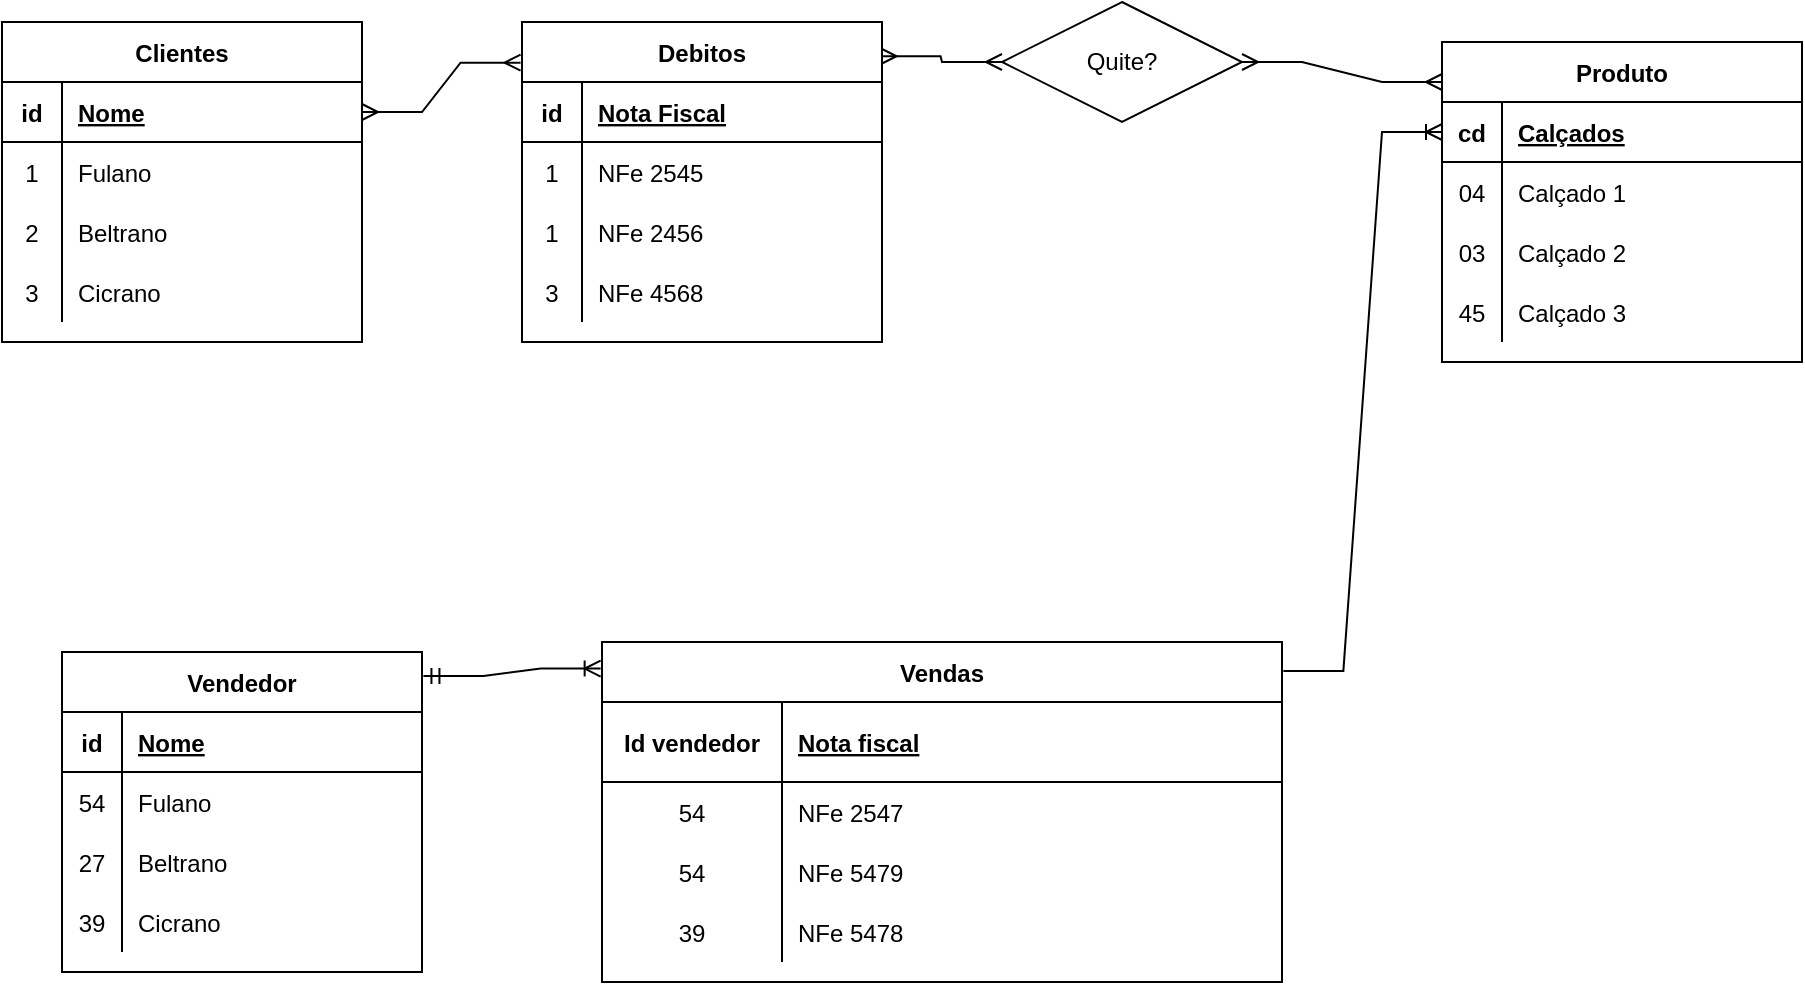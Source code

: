 <mxfile version="20.5.1" type="github">
  <diagram id="WYwnJKlAw6gly9aWd79y" name="Página-1">
    <mxGraphModel dx="1230" dy="533" grid="1" gridSize="10" guides="1" tooltips="1" connect="1" arrows="1" fold="1" page="1" pageScale="1" pageWidth="827" pageHeight="1169" math="0" shadow="0">
      <root>
        <mxCell id="0" />
        <mxCell id="1" parent="0" />
        <mxCell id="LHQhdhwu8JI_TewGK92H-54" value="" style="edgeStyle=entityRelationEdgeStyle;fontSize=12;html=1;endArrow=ERmany;startArrow=ERmany;rounded=0;entryX=0;entryY=0.5;entryDx=0;entryDy=0;exitX=0.996;exitY=0.107;exitDx=0;exitDy=0;exitPerimeter=0;" edge="1" parent="1" source="LHQhdhwu8JI_TewGK92H-63" target="LHQhdhwu8JI_TewGK92H-57">
          <mxGeometry width="100" height="100" relative="1" as="geometry">
            <mxPoint x="420" y="140" as="sourcePoint" />
            <mxPoint x="400" y="210" as="targetPoint" />
          </mxGeometry>
        </mxCell>
        <mxCell id="LHQhdhwu8JI_TewGK92H-55" value="" style="edgeStyle=entityRelationEdgeStyle;fontSize=12;html=1;endArrow=ERmany;startArrow=ERmany;rounded=0;entryX=-0.004;entryY=0.127;entryDx=0;entryDy=0;entryPerimeter=0;" edge="1" parent="1" source="LHQhdhwu8JI_TewGK92H-77" target="LHQhdhwu8JI_TewGK92H-63">
          <mxGeometry width="100" height="100" relative="1" as="geometry">
            <mxPoint x="193.2" y="153.99" as="sourcePoint" />
            <mxPoint x="280" y="150" as="targetPoint" />
          </mxGeometry>
        </mxCell>
        <mxCell id="LHQhdhwu8JI_TewGK92H-57" value="Quite?" style="shape=rhombus;perimeter=rhombusPerimeter;whiteSpace=wrap;html=1;align=center;" vertex="1" parent="1">
          <mxGeometry x="510" y="100" width="120" height="60" as="geometry" />
        </mxCell>
        <mxCell id="LHQhdhwu8JI_TewGK92H-58" value="" style="edgeStyle=entityRelationEdgeStyle;fontSize=12;html=1;endArrow=ERmany;startArrow=ERmany;rounded=0;exitX=1;exitY=0.5;exitDx=0;exitDy=0;" edge="1" parent="1" source="LHQhdhwu8JI_TewGK92H-57">
          <mxGeometry width="100" height="100" relative="1" as="geometry">
            <mxPoint x="360" y="400" as="sourcePoint" />
            <mxPoint x="730" y="140" as="targetPoint" />
          </mxGeometry>
        </mxCell>
        <mxCell id="LHQhdhwu8JI_TewGK92H-59" value="" style="edgeStyle=entityRelationEdgeStyle;fontSize=12;html=1;endArrow=ERoneToMany;rounded=0;entryX=0;entryY=0.5;entryDx=0;entryDy=0;exitX=1.002;exitY=0.085;exitDx=0;exitDy=0;exitPerimeter=0;" edge="1" parent="1" source="LHQhdhwu8JI_TewGK92H-103" target="LHQhdhwu8JI_TewGK92H-130">
          <mxGeometry width="100" height="100" relative="1" as="geometry">
            <mxPoint x="500" y="350" as="sourcePoint" />
            <mxPoint x="700" y="160" as="targetPoint" />
          </mxGeometry>
        </mxCell>
        <mxCell id="LHQhdhwu8JI_TewGK92H-62" value="" style="edgeStyle=entityRelationEdgeStyle;fontSize=12;html=1;endArrow=ERoneToMany;startArrow=ERmandOne;rounded=0;entryX=-0.002;entryY=0.078;entryDx=0;entryDy=0;exitX=1.004;exitY=0.075;exitDx=0;exitDy=0;entryPerimeter=0;exitPerimeter=0;" edge="1" parent="1" source="LHQhdhwu8JI_TewGK92H-116" target="LHQhdhwu8JI_TewGK92H-103">
          <mxGeometry width="100" height="100" relative="1" as="geometry">
            <mxPoint x="240" y="440" as="sourcePoint" />
            <mxPoint x="400" y="360" as="targetPoint" />
          </mxGeometry>
        </mxCell>
        <mxCell id="LHQhdhwu8JI_TewGK92H-63" value="Debitos" style="shape=table;startSize=30;container=1;collapsible=1;childLayout=tableLayout;fixedRows=1;rowLines=0;fontStyle=1;align=center;resizeLast=1;" vertex="1" parent="1">
          <mxGeometry x="270" y="110" width="180" height="160" as="geometry" />
        </mxCell>
        <mxCell id="LHQhdhwu8JI_TewGK92H-64" value="" style="shape=tableRow;horizontal=0;startSize=0;swimlaneHead=0;swimlaneBody=0;fillColor=none;collapsible=0;dropTarget=0;points=[[0,0.5],[1,0.5]];portConstraint=eastwest;top=0;left=0;right=0;bottom=1;" vertex="1" parent="LHQhdhwu8JI_TewGK92H-63">
          <mxGeometry y="30" width="180" height="30" as="geometry" />
        </mxCell>
        <mxCell id="LHQhdhwu8JI_TewGK92H-65" value="id" style="shape=partialRectangle;connectable=0;fillColor=none;top=0;left=0;bottom=0;right=0;fontStyle=1;overflow=hidden;" vertex="1" parent="LHQhdhwu8JI_TewGK92H-64">
          <mxGeometry width="30" height="30" as="geometry">
            <mxRectangle width="30" height="30" as="alternateBounds" />
          </mxGeometry>
        </mxCell>
        <mxCell id="LHQhdhwu8JI_TewGK92H-66" value="Nota Fiscal" style="shape=partialRectangle;connectable=0;fillColor=none;top=0;left=0;bottom=0;right=0;align=left;spacingLeft=6;fontStyle=5;overflow=hidden;" vertex="1" parent="LHQhdhwu8JI_TewGK92H-64">
          <mxGeometry x="30" width="150" height="30" as="geometry">
            <mxRectangle width="150" height="30" as="alternateBounds" />
          </mxGeometry>
        </mxCell>
        <mxCell id="LHQhdhwu8JI_TewGK92H-67" value="" style="shape=tableRow;horizontal=0;startSize=0;swimlaneHead=0;swimlaneBody=0;fillColor=none;collapsible=0;dropTarget=0;points=[[0,0.5],[1,0.5]];portConstraint=eastwest;top=0;left=0;right=0;bottom=0;" vertex="1" parent="LHQhdhwu8JI_TewGK92H-63">
          <mxGeometry y="60" width="180" height="30" as="geometry" />
        </mxCell>
        <mxCell id="LHQhdhwu8JI_TewGK92H-68" value="1" style="shape=partialRectangle;connectable=0;fillColor=none;top=0;left=0;bottom=0;right=0;editable=1;overflow=hidden;" vertex="1" parent="LHQhdhwu8JI_TewGK92H-67">
          <mxGeometry width="30" height="30" as="geometry">
            <mxRectangle width="30" height="30" as="alternateBounds" />
          </mxGeometry>
        </mxCell>
        <mxCell id="LHQhdhwu8JI_TewGK92H-69" value="NFe 2545" style="shape=partialRectangle;connectable=0;fillColor=none;top=0;left=0;bottom=0;right=0;align=left;spacingLeft=6;overflow=hidden;" vertex="1" parent="LHQhdhwu8JI_TewGK92H-67">
          <mxGeometry x="30" width="150" height="30" as="geometry">
            <mxRectangle width="150" height="30" as="alternateBounds" />
          </mxGeometry>
        </mxCell>
        <mxCell id="LHQhdhwu8JI_TewGK92H-70" value="" style="shape=tableRow;horizontal=0;startSize=0;swimlaneHead=0;swimlaneBody=0;fillColor=none;collapsible=0;dropTarget=0;points=[[0,0.5],[1,0.5]];portConstraint=eastwest;top=0;left=0;right=0;bottom=0;" vertex="1" parent="LHQhdhwu8JI_TewGK92H-63">
          <mxGeometry y="90" width="180" height="30" as="geometry" />
        </mxCell>
        <mxCell id="LHQhdhwu8JI_TewGK92H-71" value="1" style="shape=partialRectangle;connectable=0;fillColor=none;top=0;left=0;bottom=0;right=0;editable=1;overflow=hidden;" vertex="1" parent="LHQhdhwu8JI_TewGK92H-70">
          <mxGeometry width="30" height="30" as="geometry">
            <mxRectangle width="30" height="30" as="alternateBounds" />
          </mxGeometry>
        </mxCell>
        <mxCell id="LHQhdhwu8JI_TewGK92H-72" value="NFe 2456" style="shape=partialRectangle;connectable=0;fillColor=none;top=0;left=0;bottom=0;right=0;align=left;spacingLeft=6;overflow=hidden;" vertex="1" parent="LHQhdhwu8JI_TewGK92H-70">
          <mxGeometry x="30" width="150" height="30" as="geometry">
            <mxRectangle width="150" height="30" as="alternateBounds" />
          </mxGeometry>
        </mxCell>
        <mxCell id="LHQhdhwu8JI_TewGK92H-73" value="" style="shape=tableRow;horizontal=0;startSize=0;swimlaneHead=0;swimlaneBody=0;fillColor=none;collapsible=0;dropTarget=0;points=[[0,0.5],[1,0.5]];portConstraint=eastwest;top=0;left=0;right=0;bottom=0;" vertex="1" parent="LHQhdhwu8JI_TewGK92H-63">
          <mxGeometry y="120" width="180" height="30" as="geometry" />
        </mxCell>
        <mxCell id="LHQhdhwu8JI_TewGK92H-74" value="3" style="shape=partialRectangle;connectable=0;fillColor=none;top=0;left=0;bottom=0;right=0;editable=1;overflow=hidden;" vertex="1" parent="LHQhdhwu8JI_TewGK92H-73">
          <mxGeometry width="30" height="30" as="geometry">
            <mxRectangle width="30" height="30" as="alternateBounds" />
          </mxGeometry>
        </mxCell>
        <mxCell id="LHQhdhwu8JI_TewGK92H-75" value="NFe 4568" style="shape=partialRectangle;connectable=0;fillColor=none;top=0;left=0;bottom=0;right=0;align=left;spacingLeft=6;overflow=hidden;" vertex="1" parent="LHQhdhwu8JI_TewGK92H-73">
          <mxGeometry x="30" width="150" height="30" as="geometry">
            <mxRectangle width="150" height="30" as="alternateBounds" />
          </mxGeometry>
        </mxCell>
        <mxCell id="LHQhdhwu8JI_TewGK92H-76" value="Clientes" style="shape=table;startSize=30;container=1;collapsible=1;childLayout=tableLayout;fixedRows=1;rowLines=0;fontStyle=1;align=center;resizeLast=1;" vertex="1" parent="1">
          <mxGeometry x="10" y="110" width="180" height="160" as="geometry" />
        </mxCell>
        <mxCell id="LHQhdhwu8JI_TewGK92H-77" value="" style="shape=tableRow;horizontal=0;startSize=0;swimlaneHead=0;swimlaneBody=0;fillColor=none;collapsible=0;dropTarget=0;points=[[0,0.5],[1,0.5]];portConstraint=eastwest;top=0;left=0;right=0;bottom=1;" vertex="1" parent="LHQhdhwu8JI_TewGK92H-76">
          <mxGeometry y="30" width="180" height="30" as="geometry" />
        </mxCell>
        <mxCell id="LHQhdhwu8JI_TewGK92H-78" value="id" style="shape=partialRectangle;connectable=0;fillColor=none;top=0;left=0;bottom=0;right=0;fontStyle=1;overflow=hidden;" vertex="1" parent="LHQhdhwu8JI_TewGK92H-77">
          <mxGeometry width="30" height="30" as="geometry">
            <mxRectangle width="30" height="30" as="alternateBounds" />
          </mxGeometry>
        </mxCell>
        <mxCell id="LHQhdhwu8JI_TewGK92H-79" value="Nome" style="shape=partialRectangle;connectable=0;fillColor=none;top=0;left=0;bottom=0;right=0;align=left;spacingLeft=6;fontStyle=5;overflow=hidden;" vertex="1" parent="LHQhdhwu8JI_TewGK92H-77">
          <mxGeometry x="30" width="150" height="30" as="geometry">
            <mxRectangle width="150" height="30" as="alternateBounds" />
          </mxGeometry>
        </mxCell>
        <mxCell id="LHQhdhwu8JI_TewGK92H-80" value="" style="shape=tableRow;horizontal=0;startSize=0;swimlaneHead=0;swimlaneBody=0;fillColor=none;collapsible=0;dropTarget=0;points=[[0,0.5],[1,0.5]];portConstraint=eastwest;top=0;left=0;right=0;bottom=0;" vertex="1" parent="LHQhdhwu8JI_TewGK92H-76">
          <mxGeometry y="60" width="180" height="30" as="geometry" />
        </mxCell>
        <mxCell id="LHQhdhwu8JI_TewGK92H-81" value="1" style="shape=partialRectangle;connectable=0;fillColor=none;top=0;left=0;bottom=0;right=0;editable=1;overflow=hidden;" vertex="1" parent="LHQhdhwu8JI_TewGK92H-80">
          <mxGeometry width="30" height="30" as="geometry">
            <mxRectangle width="30" height="30" as="alternateBounds" />
          </mxGeometry>
        </mxCell>
        <mxCell id="LHQhdhwu8JI_TewGK92H-82" value="Fulano" style="shape=partialRectangle;connectable=0;fillColor=none;top=0;left=0;bottom=0;right=0;align=left;spacingLeft=6;overflow=hidden;" vertex="1" parent="LHQhdhwu8JI_TewGK92H-80">
          <mxGeometry x="30" width="150" height="30" as="geometry">
            <mxRectangle width="150" height="30" as="alternateBounds" />
          </mxGeometry>
        </mxCell>
        <mxCell id="LHQhdhwu8JI_TewGK92H-83" value="" style="shape=tableRow;horizontal=0;startSize=0;swimlaneHead=0;swimlaneBody=0;fillColor=none;collapsible=0;dropTarget=0;points=[[0,0.5],[1,0.5]];portConstraint=eastwest;top=0;left=0;right=0;bottom=0;" vertex="1" parent="LHQhdhwu8JI_TewGK92H-76">
          <mxGeometry y="90" width="180" height="30" as="geometry" />
        </mxCell>
        <mxCell id="LHQhdhwu8JI_TewGK92H-84" value="2" style="shape=partialRectangle;connectable=0;fillColor=none;top=0;left=0;bottom=0;right=0;editable=1;overflow=hidden;" vertex="1" parent="LHQhdhwu8JI_TewGK92H-83">
          <mxGeometry width="30" height="30" as="geometry">
            <mxRectangle width="30" height="30" as="alternateBounds" />
          </mxGeometry>
        </mxCell>
        <mxCell id="LHQhdhwu8JI_TewGK92H-85" value="Beltrano" style="shape=partialRectangle;connectable=0;fillColor=none;top=0;left=0;bottom=0;right=0;align=left;spacingLeft=6;overflow=hidden;" vertex="1" parent="LHQhdhwu8JI_TewGK92H-83">
          <mxGeometry x="30" width="150" height="30" as="geometry">
            <mxRectangle width="150" height="30" as="alternateBounds" />
          </mxGeometry>
        </mxCell>
        <mxCell id="LHQhdhwu8JI_TewGK92H-86" value="" style="shape=tableRow;horizontal=0;startSize=0;swimlaneHead=0;swimlaneBody=0;fillColor=none;collapsible=0;dropTarget=0;points=[[0,0.5],[1,0.5]];portConstraint=eastwest;top=0;left=0;right=0;bottom=0;" vertex="1" parent="LHQhdhwu8JI_TewGK92H-76">
          <mxGeometry y="120" width="180" height="30" as="geometry" />
        </mxCell>
        <mxCell id="LHQhdhwu8JI_TewGK92H-87" value="3" style="shape=partialRectangle;connectable=0;fillColor=none;top=0;left=0;bottom=0;right=0;editable=1;overflow=hidden;" vertex="1" parent="LHQhdhwu8JI_TewGK92H-86">
          <mxGeometry width="30" height="30" as="geometry">
            <mxRectangle width="30" height="30" as="alternateBounds" />
          </mxGeometry>
        </mxCell>
        <mxCell id="LHQhdhwu8JI_TewGK92H-88" value="Cicrano" style="shape=partialRectangle;connectable=0;fillColor=none;top=0;left=0;bottom=0;right=0;align=left;spacingLeft=6;overflow=hidden;" vertex="1" parent="LHQhdhwu8JI_TewGK92H-86">
          <mxGeometry x="30" width="150" height="30" as="geometry">
            <mxRectangle width="150" height="30" as="alternateBounds" />
          </mxGeometry>
        </mxCell>
        <mxCell id="LHQhdhwu8JI_TewGK92H-103" value="Vendas" style="shape=table;startSize=30;container=1;collapsible=1;childLayout=tableLayout;fixedRows=1;rowLines=0;fontStyle=1;align=center;resizeLast=1;" vertex="1" parent="1">
          <mxGeometry x="310" y="420" width="340" height="170" as="geometry" />
        </mxCell>
        <mxCell id="LHQhdhwu8JI_TewGK92H-104" value="" style="shape=tableRow;horizontal=0;startSize=0;swimlaneHead=0;swimlaneBody=0;fillColor=none;collapsible=0;dropTarget=0;points=[[0,0.5],[1,0.5]];portConstraint=eastwest;top=0;left=0;right=0;bottom=1;" vertex="1" parent="LHQhdhwu8JI_TewGK92H-103">
          <mxGeometry y="30" width="340" height="40" as="geometry" />
        </mxCell>
        <mxCell id="LHQhdhwu8JI_TewGK92H-105" value="Id vendedor" style="shape=partialRectangle;connectable=0;fillColor=none;top=0;left=0;bottom=0;right=0;fontStyle=1;overflow=hidden;" vertex="1" parent="LHQhdhwu8JI_TewGK92H-104">
          <mxGeometry width="90" height="40" as="geometry">
            <mxRectangle width="90" height="40" as="alternateBounds" />
          </mxGeometry>
        </mxCell>
        <mxCell id="LHQhdhwu8JI_TewGK92H-106" value="Nota fiscal" style="shape=partialRectangle;connectable=0;fillColor=none;top=0;left=0;bottom=0;right=0;align=left;spacingLeft=6;fontStyle=5;overflow=hidden;" vertex="1" parent="LHQhdhwu8JI_TewGK92H-104">
          <mxGeometry x="90" width="250" height="40" as="geometry">
            <mxRectangle width="250" height="40" as="alternateBounds" />
          </mxGeometry>
        </mxCell>
        <mxCell id="LHQhdhwu8JI_TewGK92H-107" value="" style="shape=tableRow;horizontal=0;startSize=0;swimlaneHead=0;swimlaneBody=0;fillColor=none;collapsible=0;dropTarget=0;points=[[0,0.5],[1,0.5]];portConstraint=eastwest;top=0;left=0;right=0;bottom=0;" vertex="1" parent="LHQhdhwu8JI_TewGK92H-103">
          <mxGeometry y="70" width="340" height="30" as="geometry" />
        </mxCell>
        <mxCell id="LHQhdhwu8JI_TewGK92H-108" value="54" style="shape=partialRectangle;connectable=0;fillColor=none;top=0;left=0;bottom=0;right=0;editable=1;overflow=hidden;" vertex="1" parent="LHQhdhwu8JI_TewGK92H-107">
          <mxGeometry width="90" height="30" as="geometry">
            <mxRectangle width="90" height="30" as="alternateBounds" />
          </mxGeometry>
        </mxCell>
        <mxCell id="LHQhdhwu8JI_TewGK92H-109" value="NFe 2547" style="shape=partialRectangle;connectable=0;fillColor=none;top=0;left=0;bottom=0;right=0;align=left;spacingLeft=6;overflow=hidden;" vertex="1" parent="LHQhdhwu8JI_TewGK92H-107">
          <mxGeometry x="90" width="250" height="30" as="geometry">
            <mxRectangle width="250" height="30" as="alternateBounds" />
          </mxGeometry>
        </mxCell>
        <mxCell id="LHQhdhwu8JI_TewGK92H-110" value="" style="shape=tableRow;horizontal=0;startSize=0;swimlaneHead=0;swimlaneBody=0;fillColor=none;collapsible=0;dropTarget=0;points=[[0,0.5],[1,0.5]];portConstraint=eastwest;top=0;left=0;right=0;bottom=0;" vertex="1" parent="LHQhdhwu8JI_TewGK92H-103">
          <mxGeometry y="100" width="340" height="30" as="geometry" />
        </mxCell>
        <mxCell id="LHQhdhwu8JI_TewGK92H-111" value="54" style="shape=partialRectangle;connectable=0;fillColor=none;top=0;left=0;bottom=0;right=0;editable=1;overflow=hidden;" vertex="1" parent="LHQhdhwu8JI_TewGK92H-110">
          <mxGeometry width="90" height="30" as="geometry">
            <mxRectangle width="90" height="30" as="alternateBounds" />
          </mxGeometry>
        </mxCell>
        <mxCell id="LHQhdhwu8JI_TewGK92H-112" value="NFe 5479" style="shape=partialRectangle;connectable=0;fillColor=none;top=0;left=0;bottom=0;right=0;align=left;spacingLeft=6;overflow=hidden;" vertex="1" parent="LHQhdhwu8JI_TewGK92H-110">
          <mxGeometry x="90" width="250" height="30" as="geometry">
            <mxRectangle width="250" height="30" as="alternateBounds" />
          </mxGeometry>
        </mxCell>
        <mxCell id="LHQhdhwu8JI_TewGK92H-113" value="" style="shape=tableRow;horizontal=0;startSize=0;swimlaneHead=0;swimlaneBody=0;fillColor=none;collapsible=0;dropTarget=0;points=[[0,0.5],[1,0.5]];portConstraint=eastwest;top=0;left=0;right=0;bottom=0;" vertex="1" parent="LHQhdhwu8JI_TewGK92H-103">
          <mxGeometry y="130" width="340" height="30" as="geometry" />
        </mxCell>
        <mxCell id="LHQhdhwu8JI_TewGK92H-114" value="39" style="shape=partialRectangle;connectable=0;fillColor=none;top=0;left=0;bottom=0;right=0;editable=1;overflow=hidden;" vertex="1" parent="LHQhdhwu8JI_TewGK92H-113">
          <mxGeometry width="90" height="30" as="geometry">
            <mxRectangle width="90" height="30" as="alternateBounds" />
          </mxGeometry>
        </mxCell>
        <mxCell id="LHQhdhwu8JI_TewGK92H-115" value="NFe 5478" style="shape=partialRectangle;connectable=0;fillColor=none;top=0;left=0;bottom=0;right=0;align=left;spacingLeft=6;overflow=hidden;" vertex="1" parent="LHQhdhwu8JI_TewGK92H-113">
          <mxGeometry x="90" width="250" height="30" as="geometry">
            <mxRectangle width="250" height="30" as="alternateBounds" />
          </mxGeometry>
        </mxCell>
        <mxCell id="LHQhdhwu8JI_TewGK92H-116" value="Vendedor" style="shape=table;startSize=30;container=1;collapsible=1;childLayout=tableLayout;fixedRows=1;rowLines=0;fontStyle=1;align=center;resizeLast=1;" vertex="1" parent="1">
          <mxGeometry x="40" y="425" width="180" height="160" as="geometry" />
        </mxCell>
        <mxCell id="LHQhdhwu8JI_TewGK92H-117" value="" style="shape=tableRow;horizontal=0;startSize=0;swimlaneHead=0;swimlaneBody=0;fillColor=none;collapsible=0;dropTarget=0;points=[[0,0.5],[1,0.5]];portConstraint=eastwest;top=0;left=0;right=0;bottom=1;" vertex="1" parent="LHQhdhwu8JI_TewGK92H-116">
          <mxGeometry y="30" width="180" height="30" as="geometry" />
        </mxCell>
        <mxCell id="LHQhdhwu8JI_TewGK92H-118" value="id" style="shape=partialRectangle;connectable=0;fillColor=none;top=0;left=0;bottom=0;right=0;fontStyle=1;overflow=hidden;" vertex="1" parent="LHQhdhwu8JI_TewGK92H-117">
          <mxGeometry width="30" height="30" as="geometry">
            <mxRectangle width="30" height="30" as="alternateBounds" />
          </mxGeometry>
        </mxCell>
        <mxCell id="LHQhdhwu8JI_TewGK92H-119" value="Nome" style="shape=partialRectangle;connectable=0;fillColor=none;top=0;left=0;bottom=0;right=0;align=left;spacingLeft=6;fontStyle=5;overflow=hidden;" vertex="1" parent="LHQhdhwu8JI_TewGK92H-117">
          <mxGeometry x="30" width="150" height="30" as="geometry">
            <mxRectangle width="150" height="30" as="alternateBounds" />
          </mxGeometry>
        </mxCell>
        <mxCell id="LHQhdhwu8JI_TewGK92H-120" value="" style="shape=tableRow;horizontal=0;startSize=0;swimlaneHead=0;swimlaneBody=0;fillColor=none;collapsible=0;dropTarget=0;points=[[0,0.5],[1,0.5]];portConstraint=eastwest;top=0;left=0;right=0;bottom=0;" vertex="1" parent="LHQhdhwu8JI_TewGK92H-116">
          <mxGeometry y="60" width="180" height="30" as="geometry" />
        </mxCell>
        <mxCell id="LHQhdhwu8JI_TewGK92H-121" value="54" style="shape=partialRectangle;connectable=0;fillColor=none;top=0;left=0;bottom=0;right=0;editable=1;overflow=hidden;" vertex="1" parent="LHQhdhwu8JI_TewGK92H-120">
          <mxGeometry width="30" height="30" as="geometry">
            <mxRectangle width="30" height="30" as="alternateBounds" />
          </mxGeometry>
        </mxCell>
        <mxCell id="LHQhdhwu8JI_TewGK92H-122" value="Fulano" style="shape=partialRectangle;connectable=0;fillColor=none;top=0;left=0;bottom=0;right=0;align=left;spacingLeft=6;overflow=hidden;" vertex="1" parent="LHQhdhwu8JI_TewGK92H-120">
          <mxGeometry x="30" width="150" height="30" as="geometry">
            <mxRectangle width="150" height="30" as="alternateBounds" />
          </mxGeometry>
        </mxCell>
        <mxCell id="LHQhdhwu8JI_TewGK92H-123" value="" style="shape=tableRow;horizontal=0;startSize=0;swimlaneHead=0;swimlaneBody=0;fillColor=none;collapsible=0;dropTarget=0;points=[[0,0.5],[1,0.5]];portConstraint=eastwest;top=0;left=0;right=0;bottom=0;" vertex="1" parent="LHQhdhwu8JI_TewGK92H-116">
          <mxGeometry y="90" width="180" height="30" as="geometry" />
        </mxCell>
        <mxCell id="LHQhdhwu8JI_TewGK92H-124" value="27" style="shape=partialRectangle;connectable=0;fillColor=none;top=0;left=0;bottom=0;right=0;editable=1;overflow=hidden;" vertex="1" parent="LHQhdhwu8JI_TewGK92H-123">
          <mxGeometry width="30" height="30" as="geometry">
            <mxRectangle width="30" height="30" as="alternateBounds" />
          </mxGeometry>
        </mxCell>
        <mxCell id="LHQhdhwu8JI_TewGK92H-125" value="Beltrano" style="shape=partialRectangle;connectable=0;fillColor=none;top=0;left=0;bottom=0;right=0;align=left;spacingLeft=6;overflow=hidden;" vertex="1" parent="LHQhdhwu8JI_TewGK92H-123">
          <mxGeometry x="30" width="150" height="30" as="geometry">
            <mxRectangle width="150" height="30" as="alternateBounds" />
          </mxGeometry>
        </mxCell>
        <mxCell id="LHQhdhwu8JI_TewGK92H-126" value="" style="shape=tableRow;horizontal=0;startSize=0;swimlaneHead=0;swimlaneBody=0;fillColor=none;collapsible=0;dropTarget=0;points=[[0,0.5],[1,0.5]];portConstraint=eastwest;top=0;left=0;right=0;bottom=0;" vertex="1" parent="LHQhdhwu8JI_TewGK92H-116">
          <mxGeometry y="120" width="180" height="30" as="geometry" />
        </mxCell>
        <mxCell id="LHQhdhwu8JI_TewGK92H-127" value="39" style="shape=partialRectangle;connectable=0;fillColor=none;top=0;left=0;bottom=0;right=0;editable=1;overflow=hidden;" vertex="1" parent="LHQhdhwu8JI_TewGK92H-126">
          <mxGeometry width="30" height="30" as="geometry">
            <mxRectangle width="30" height="30" as="alternateBounds" />
          </mxGeometry>
        </mxCell>
        <mxCell id="LHQhdhwu8JI_TewGK92H-128" value="Cicrano" style="shape=partialRectangle;connectable=0;fillColor=none;top=0;left=0;bottom=0;right=0;align=left;spacingLeft=6;overflow=hidden;" vertex="1" parent="LHQhdhwu8JI_TewGK92H-126">
          <mxGeometry x="30" width="150" height="30" as="geometry">
            <mxRectangle width="150" height="30" as="alternateBounds" />
          </mxGeometry>
        </mxCell>
        <mxCell id="LHQhdhwu8JI_TewGK92H-129" value="Produto" style="shape=table;startSize=30;container=1;collapsible=1;childLayout=tableLayout;fixedRows=1;rowLines=0;fontStyle=1;align=center;resizeLast=1;" vertex="1" parent="1">
          <mxGeometry x="730" y="120" width="180" height="160" as="geometry" />
        </mxCell>
        <mxCell id="LHQhdhwu8JI_TewGK92H-130" value="" style="shape=tableRow;horizontal=0;startSize=0;swimlaneHead=0;swimlaneBody=0;fillColor=none;collapsible=0;dropTarget=0;points=[[0,0.5],[1,0.5]];portConstraint=eastwest;top=0;left=0;right=0;bottom=1;" vertex="1" parent="LHQhdhwu8JI_TewGK92H-129">
          <mxGeometry y="30" width="180" height="30" as="geometry" />
        </mxCell>
        <mxCell id="LHQhdhwu8JI_TewGK92H-131" value="cd" style="shape=partialRectangle;connectable=0;fillColor=none;top=0;left=0;bottom=0;right=0;fontStyle=1;overflow=hidden;" vertex="1" parent="LHQhdhwu8JI_TewGK92H-130">
          <mxGeometry width="30" height="30" as="geometry">
            <mxRectangle width="30" height="30" as="alternateBounds" />
          </mxGeometry>
        </mxCell>
        <mxCell id="LHQhdhwu8JI_TewGK92H-132" value="Calçados" style="shape=partialRectangle;connectable=0;fillColor=none;top=0;left=0;bottom=0;right=0;align=left;spacingLeft=6;fontStyle=5;overflow=hidden;" vertex="1" parent="LHQhdhwu8JI_TewGK92H-130">
          <mxGeometry x="30" width="150" height="30" as="geometry">
            <mxRectangle width="150" height="30" as="alternateBounds" />
          </mxGeometry>
        </mxCell>
        <mxCell id="LHQhdhwu8JI_TewGK92H-133" value="" style="shape=tableRow;horizontal=0;startSize=0;swimlaneHead=0;swimlaneBody=0;fillColor=none;collapsible=0;dropTarget=0;points=[[0,0.5],[1,0.5]];portConstraint=eastwest;top=0;left=0;right=0;bottom=0;" vertex="1" parent="LHQhdhwu8JI_TewGK92H-129">
          <mxGeometry y="60" width="180" height="30" as="geometry" />
        </mxCell>
        <mxCell id="LHQhdhwu8JI_TewGK92H-134" value="04" style="shape=partialRectangle;connectable=0;fillColor=none;top=0;left=0;bottom=0;right=0;editable=1;overflow=hidden;" vertex="1" parent="LHQhdhwu8JI_TewGK92H-133">
          <mxGeometry width="30" height="30" as="geometry">
            <mxRectangle width="30" height="30" as="alternateBounds" />
          </mxGeometry>
        </mxCell>
        <mxCell id="LHQhdhwu8JI_TewGK92H-135" value="Calçado 1" style="shape=partialRectangle;connectable=0;fillColor=none;top=0;left=0;bottom=0;right=0;align=left;spacingLeft=6;overflow=hidden;" vertex="1" parent="LHQhdhwu8JI_TewGK92H-133">
          <mxGeometry x="30" width="150" height="30" as="geometry">
            <mxRectangle width="150" height="30" as="alternateBounds" />
          </mxGeometry>
        </mxCell>
        <mxCell id="LHQhdhwu8JI_TewGK92H-136" value="" style="shape=tableRow;horizontal=0;startSize=0;swimlaneHead=0;swimlaneBody=0;fillColor=none;collapsible=0;dropTarget=0;points=[[0,0.5],[1,0.5]];portConstraint=eastwest;top=0;left=0;right=0;bottom=0;" vertex="1" parent="LHQhdhwu8JI_TewGK92H-129">
          <mxGeometry y="90" width="180" height="30" as="geometry" />
        </mxCell>
        <mxCell id="LHQhdhwu8JI_TewGK92H-137" value="03" style="shape=partialRectangle;connectable=0;fillColor=none;top=0;left=0;bottom=0;right=0;editable=1;overflow=hidden;" vertex="1" parent="LHQhdhwu8JI_TewGK92H-136">
          <mxGeometry width="30" height="30" as="geometry">
            <mxRectangle width="30" height="30" as="alternateBounds" />
          </mxGeometry>
        </mxCell>
        <mxCell id="LHQhdhwu8JI_TewGK92H-138" value="Calçado 2" style="shape=partialRectangle;connectable=0;fillColor=none;top=0;left=0;bottom=0;right=0;align=left;spacingLeft=6;overflow=hidden;" vertex="1" parent="LHQhdhwu8JI_TewGK92H-136">
          <mxGeometry x="30" width="150" height="30" as="geometry">
            <mxRectangle width="150" height="30" as="alternateBounds" />
          </mxGeometry>
        </mxCell>
        <mxCell id="LHQhdhwu8JI_TewGK92H-139" value="" style="shape=tableRow;horizontal=0;startSize=0;swimlaneHead=0;swimlaneBody=0;fillColor=none;collapsible=0;dropTarget=0;points=[[0,0.5],[1,0.5]];portConstraint=eastwest;top=0;left=0;right=0;bottom=0;" vertex="1" parent="LHQhdhwu8JI_TewGK92H-129">
          <mxGeometry y="120" width="180" height="30" as="geometry" />
        </mxCell>
        <mxCell id="LHQhdhwu8JI_TewGK92H-140" value="45" style="shape=partialRectangle;connectable=0;fillColor=none;top=0;left=0;bottom=0;right=0;editable=1;overflow=hidden;" vertex="1" parent="LHQhdhwu8JI_TewGK92H-139">
          <mxGeometry width="30" height="30" as="geometry">
            <mxRectangle width="30" height="30" as="alternateBounds" />
          </mxGeometry>
        </mxCell>
        <mxCell id="LHQhdhwu8JI_TewGK92H-141" value="Calçado 3" style="shape=partialRectangle;connectable=0;fillColor=none;top=0;left=0;bottom=0;right=0;align=left;spacingLeft=6;overflow=hidden;" vertex="1" parent="LHQhdhwu8JI_TewGK92H-139">
          <mxGeometry x="30" width="150" height="30" as="geometry">
            <mxRectangle width="150" height="30" as="alternateBounds" />
          </mxGeometry>
        </mxCell>
      </root>
    </mxGraphModel>
  </diagram>
</mxfile>
